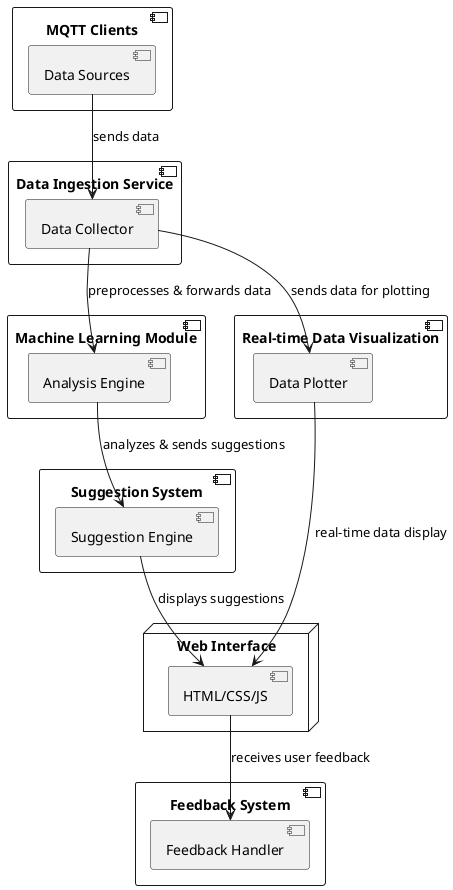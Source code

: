 @startuml
skinparam componentStyle uml2

component "MQTT Clients" {
    [Data Sources]
}

component "Data Ingestion Service" {
    [Data Collector]
}

component "Machine Learning Module" {
    [Analysis Engine]
}

component "Suggestion System" {
    [Suggestion Engine]
}

component "Feedback System" {
    [Feedback Handler]
}

component "Real-time Data Visualization" {
    [Data Plotter]
}

node "Web Interface" {
    [HTML/CSS/JS]
}

[Data Sources] --> [Data Collector] : sends data
[Data Collector] --> [Analysis Engine] : preprocesses & forwards data
[Analysis Engine] --> [Suggestion Engine] : analyzes & sends suggestions
[Suggestion Engine] --> [HTML/CSS/JS] : displays suggestions
[HTML/CSS/JS] --> [Feedback Handler] : receives user feedback
[Data Collector] --> [Data Plotter] : sends data for plotting
[Data Plotter] --> [HTML/CSS/JS] : real-time data display

@enduml
